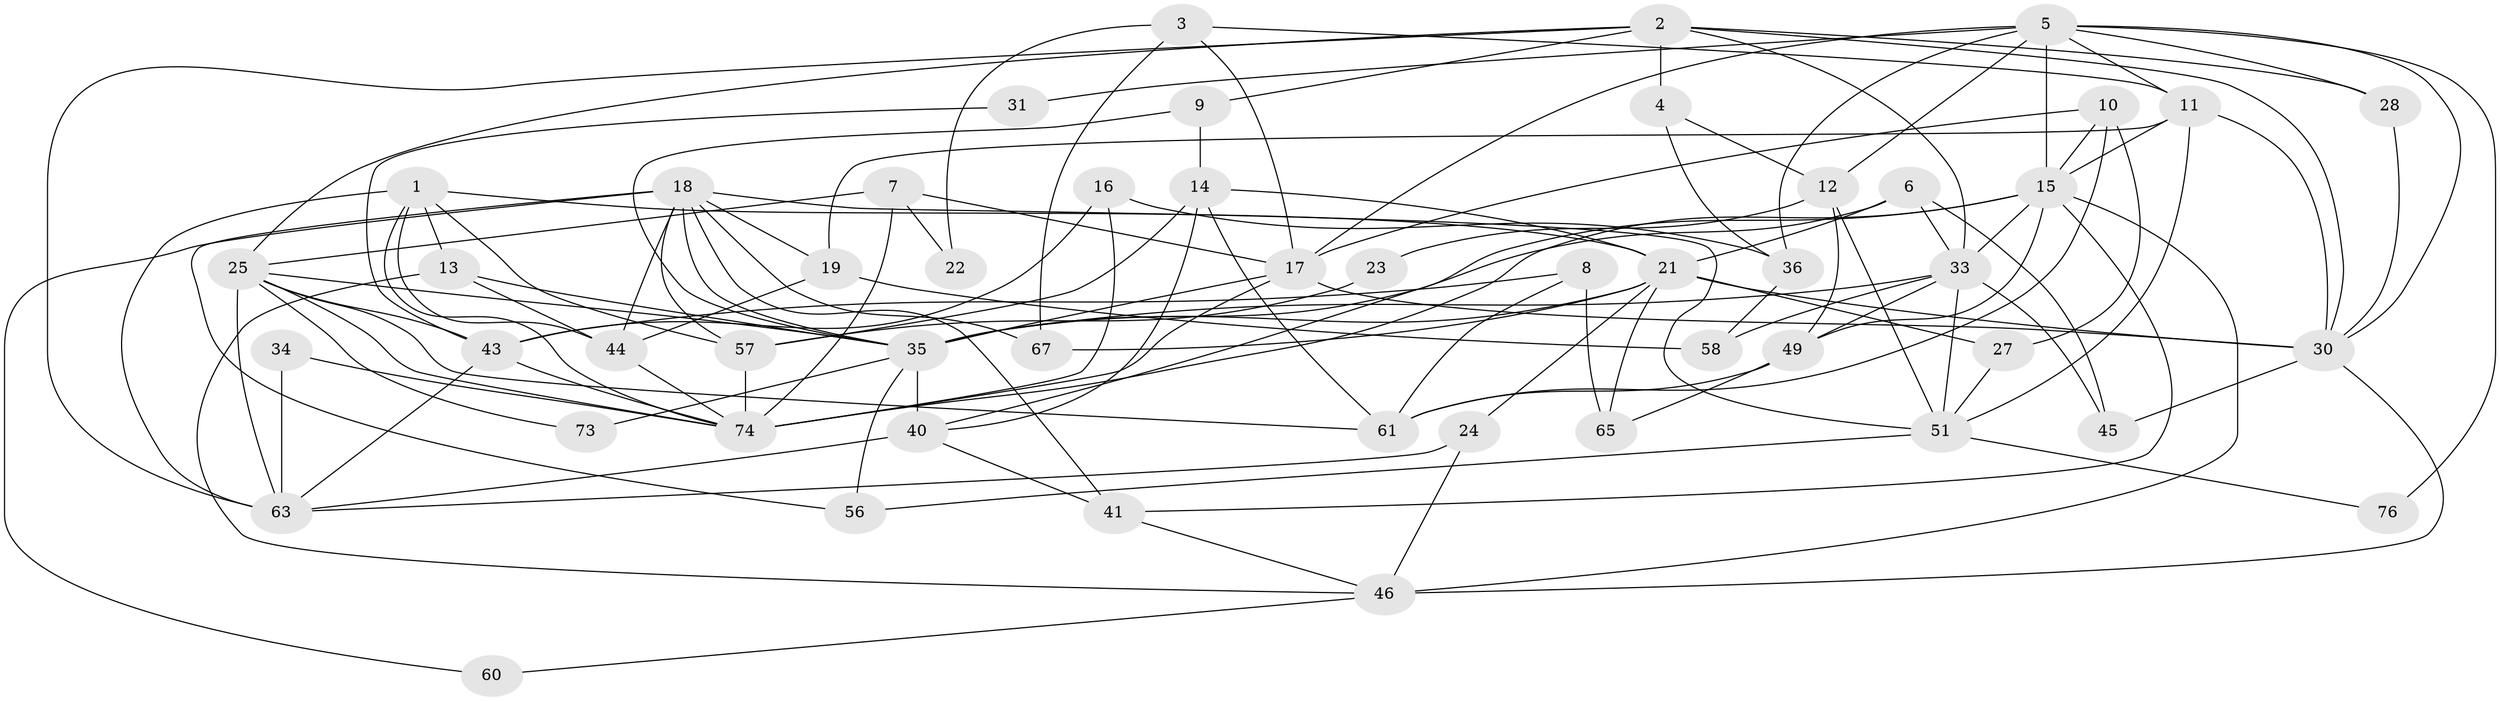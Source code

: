 // Generated by graph-tools (version 1.1) at 2025/52/02/27/25 19:52:04]
// undirected, 51 vertices, 125 edges
graph export_dot {
graph [start="1"]
  node [color=gray90,style=filled];
  1 [super="+80"];
  2 [super="+55"];
  3;
  4;
  5 [super="+26"];
  6 [super="+69"];
  7 [super="+29"];
  8 [super="+66"];
  9;
  10;
  11 [super="+48"];
  12;
  13 [super="+39"];
  14 [super="+78"];
  15 [super="+72"];
  16 [super="+42"];
  17 [super="+32"];
  18 [super="+20"];
  19 [super="+47"];
  21 [super="+50"];
  22;
  23;
  24;
  25 [super="+52"];
  27;
  28 [super="+68"];
  30 [super="+70"];
  31;
  33 [super="+37"];
  34;
  35 [super="+38"];
  36 [super="+62"];
  40 [super="+53"];
  41;
  43;
  44;
  45;
  46 [super="+54"];
  49 [super="+59"];
  51 [super="+64"];
  56;
  57 [super="+71"];
  58;
  60;
  61;
  63 [super="+79"];
  65;
  67 [super="+75"];
  73;
  74 [super="+77"];
  76;
  1 -- 44;
  1 -- 13;
  1 -- 21;
  1 -- 63;
  1 -- 57;
  1 -- 74;
  2 -- 63;
  2 -- 4;
  2 -- 9;
  2 -- 33;
  2 -- 25;
  2 -- 28;
  2 -- 30;
  3 -- 17;
  3 -- 67;
  3 -- 11;
  3 -- 22;
  4 -- 12;
  4 -- 36;
  5 -- 30;
  5 -- 17;
  5 -- 28;
  5 -- 31;
  5 -- 36;
  5 -- 12;
  5 -- 76;
  5 -- 15;
  5 -- 11;
  6 -- 21;
  6 -- 33;
  6 -- 45;
  6 -- 40;
  7 -- 17;
  7 -- 74;
  7 -- 22;
  7 -- 25;
  8 -- 65;
  8 -- 43;
  8 -- 61;
  9 -- 35;
  9 -- 14;
  10 -- 61;
  10 -- 15;
  10 -- 27;
  10 -- 17;
  11 -- 30;
  11 -- 51;
  11 -- 15;
  11 -- 19;
  12 -- 23;
  12 -- 51;
  12 -- 49;
  13 -- 46;
  13 -- 35;
  13 -- 44;
  14 -- 40;
  14 -- 61;
  14 -- 21;
  14 -- 57;
  15 -- 41;
  15 -- 33;
  15 -- 35;
  15 -- 49;
  15 -- 46;
  15 -- 74;
  16 -- 74 [weight=2];
  16 -- 43;
  16 -- 36;
  17 -- 30 [weight=2];
  17 -- 35;
  17 -- 74;
  18 -- 41;
  18 -- 44;
  18 -- 56;
  18 -- 35;
  18 -- 19;
  18 -- 67;
  18 -- 60;
  18 -- 51;
  18 -- 57;
  19 -- 58;
  19 -- 44;
  21 -- 24;
  21 -- 65;
  21 -- 67 [weight=2];
  21 -- 35;
  21 -- 27;
  21 -- 30;
  23 -- 57;
  24 -- 63;
  24 -- 46;
  25 -- 43;
  25 -- 61;
  25 -- 63;
  25 -- 73;
  25 -- 35;
  25 -- 74;
  27 -- 51;
  28 -- 30;
  30 -- 45;
  30 -- 46;
  31 -- 43;
  33 -- 45;
  33 -- 35;
  33 -- 51;
  33 -- 58;
  33 -- 49;
  34 -- 63;
  34 -- 74;
  35 -- 73;
  35 -- 56;
  35 -- 40;
  36 -- 58;
  40 -- 41;
  40 -- 63;
  41 -- 46;
  43 -- 74;
  43 -- 63;
  44 -- 74;
  46 -- 60;
  49 -- 61;
  49 -- 65;
  51 -- 76;
  51 -- 56;
  57 -- 74;
}
